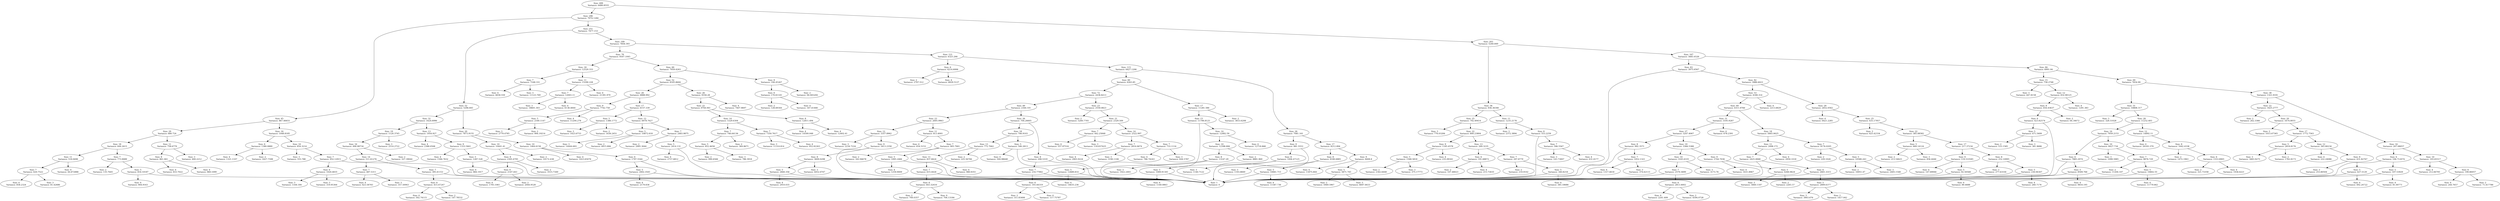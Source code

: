 DIGRAPH G {
"Size: 499\nVariance: 6480.8555" -> "Size: 296\nVariance: 7074.1284" L=0;
"Size: 499\nVariance: 6480.8555" -> "Size: 203\nVariance: 5240.849" L=0;
"Size: 296\nVariance: 7074.1284" -> "Size: 45\nVariance: 867.46655" L=1;
"Size: 296\nVariance: 7074.1284" -> "Size: 251\nVariance: 7477.153" L=1;
"Size: 45\nVariance: 867.46655" -> "Size: 29\nVariance: 680.724" L=2;
"Size: 45\nVariance: 867.46655" -> "Size: 16\nVariance: 1048.8185" L=2;
"Size: 29\nVariance: 680.724" -> "Size: 18\nVariance: 644.2615" L=3;
"Size: 29\nVariance: 680.724" -> "Size: 11\nVariance: 758.6779" L=3;
"Size: 18\nVariance: 644.2615" -> "Size: 11\nVariance: 518.0498" L=4;
"Size: 18\nVariance: 644.2615" -> "Size: 7\nVariance: 773.9089" L=4;
"Size: 11\nVariance: 518.0498" -> "Size: 7\nVariance: 620.7522" L=5;
"Size: 11\nVariance: 518.0498" -> "Size: 4\nVariance: 44.672886" L=5;
"Size: 7\nVariance: 620.7522" -> "Size: 3\nVariance: 81.42686" L=6;
"Size: 7\nVariance: 620.7522" -> "Size: 4\nVariance: 858.2324" L=6;
"Size: 7\nVariance: 773.9089" -> "Size: 5\nVariance: 816.10187" L=5;
"Size: 7\nVariance: 773.9089" -> "Size: 2\nVariance: 135.7645" L=5;
"Size: 5\nVariance: 816.10187" -> "Size: 1\nVariance: 0" L=6;
"Size: 5\nVariance: 816.10187" -> "Size: 4\nVariance: 904.9163" L=6;
"Size: 11\nVariance: 758.6779" -> "Size: 8\nVariance: 861.061" L=4;
"Size: 11\nVariance: 758.6779" -> "Size: 3\nVariance: 400.2212" L=4;
"Size: 8\nVariance: 861.061" -> "Size: 4\nVariance: 969.1099" L=5;
"Size: 8\nVariance: 861.061" -> "Size: 4\nVariance: 833.7022" L=5;
"Size: 16\nVariance: 1048.8185" -> "Size: 10\nVariance: 854.3214" L=3;
"Size: 16\nVariance: 1048.8185" -> "Size: 6\nVariance: 1380.0889" L=3;
"Size: 10\nVariance: 854.3214" -> "Size: 3\nVariance: 555.788" L=4;
"Size: 10\nVariance: 854.3214" -> "Size: 7\nVariance: 952.12915" L=4;
"Size: 7\nVariance: 952.12915" -> "Size: 6\nVariance: 1020.4835" L=5;
"Size: 7\nVariance: 952.12915" -> "Size: 1\nVariance: 0" L=5;
"Size: 6\nVariance: 1020.4835" -> "Size: 3\nVariance: 1164.184" L=6;
"Size: 6\nVariance: 1020.4835" -> "Size: 3\nVariance: 319.95364" L=6;
"Size: 6\nVariance: 1380.0889" -> "Size: 4\nVariance: 1321.1107" L=4;
"Size: 6\nVariance: 1380.0889" -> "Size: 2\nVariance: 1627.7598" L=4;
"Size: 251\nVariance: 7477.153" -> "Size: 199\nVariance: 7856.393" L=2;
"Size: 251\nVariance: 7477.153" -> "Size: 52\nVariance: 5296.845" L=2;
"Size: 199\nVariance: 7856.393" -> "Size: 121\nVariance: 6325.266" L=3;
"Size: 199\nVariance: 7856.393" -> "Size: 78\nVariance: 9507.1045" L=3;
"Size: 121\nVariance: 6325.266" -> "Size: 115\nVariance: 6427.1206" L=4;
"Size: 121\nVariance: 6325.266" -> "Size: 6\nVariance: 4214.6006" L=4;
"Size: 115\nVariance: 6427.1206" -> "Size: 89\nVariance: 6263.85" L=5;
"Size: 115\nVariance: 6427.1206" -> "Size: 26\nVariance: 7081.161" L=5;
"Size: 89\nVariance: 6263.85" -> "Size: 72\nVariance: 2436.8213" L=6;
"Size: 89\nVariance: 6263.85" -> "Size: 17\nVariance: 11281.586" L=6;
"Size: 72\nVariance: 2436.8213" -> "Size: 49\nVariance: 2344.101" L=7;
"Size: 72\nVariance: 2436.8213" -> "Size: 23\nVariance: 2559.0823" L=7;
"Size: 49\nVariance: 2344.101" -> "Size: 23\nVariance: 2695.9963" L=8;
"Size: 49\nVariance: 2344.101" -> "Size: 26\nVariance: 704.26605" L=8;
"Size: 23\nVariance: 2695.9963" -> "Size: 11\nVariance: 813.4001" L=9;
"Size: 23\nVariance: 2695.9963" -> "Size: 12\nVariance: 3357.8962" L=9;
"Size: 11\nVariance: 813.4001" -> "Size: 4\nVariance: 654.5153" L=10;
"Size: 11\nVariance: 813.4001" -> "Size: 7\nVariance: 905.7901" L=10;
"Size: 7\nVariance: 905.7901" -> "Size: 5\nVariance: 1095.2466" L=11;
"Size: 7\nVariance: 905.7901" -> "Size: 2\nVariance: 342.94678" L=11;
"Size: 5\nVariance: 1095.2466" -> "Size: 1\nVariance: 0" L=12;
"Size: 5\nVariance: 1095.2466" -> "Size: 4\nVariance: 1259.9009" L=12;
"Size: 12\nVariance: 3357.8962" -> "Size: 3\nVariance: 2234.7224" L=10;
"Size: 12\nVariance: 3357.8962" -> "Size: 9\nVariance: 3413.2358" L=10;
"Size: 9\nVariance: 3413.2358" -> "Size: 8\nVariance: 3609.0298" L=11;
"Size: 9\nVariance: 3413.2358" -> "Size: 1\nVariance: 0" L=11;
"Size: 8\nVariance: 3609.0298" -> "Size: 3\nVariance: 4452.0747" L=12;
"Size: 8\nVariance: 3609.0298" -> "Size: 5\nVariance: 2840.356" L=12;
"Size: 5\nVariance: 2840.356" -> "Size: 1\nVariance: 0" L=13;
"Size: 5\nVariance: 2840.356" -> "Size: 4\nVariance: 2910.035" L=13;
"Size: 26\nVariance: 704.26605" -> "Size: 8\nVariance: 208.5319" L=9;
"Size: 26\nVariance: 704.26605" -> "Size: 18\nVariance: 706.9103" L=9;
"Size: 8\nVariance: 208.5319" -> "Size: 1\nVariance: 0" L=10;
"Size: 8\nVariance: 208.5319" -> "Size: 7\nVariance: 216.77902" L=10;
"Size: 7\nVariance: 216.77902" -> "Size: 6\nVariance: 193.44319" L=11;
"Size: 7\nVariance: 216.77902" -> "Size: 1\nVariance: 0" L=11;
"Size: 6\nVariance: 193.44319" -> "Size: 2\nVariance: 311.83408" L=12;
"Size: 6\nVariance: 193.44319" -> "Size: 4\nVariance: 117.75787" L=12;
"Size: 18\nVariance: 706.9103" -> "Size: 13\nVariance: 772.7062" L=10;
"Size: 18\nVariance: 706.9103" -> "Size: 5\nVariance: 546.2813" L=10;
"Size: 13\nVariance: 772.7062" -> "Size: 2\nVariance: 225.56706" L=11;
"Size: 13\nVariance: 772.7062" -> "Size: 11\nVariance: 837.8424" L=11;
"Size: 11\nVariance: 837.8424" -> "Size: 4\nVariance: 980.9351" L=12;
"Size: 11\nVariance: 837.8424" -> "Size: 7\nVariance: 615.4426" L=12;
"Size: 7\nVariance: 615.4426" -> "Size: 1\nVariance: 0" L=13;
"Size: 7\nVariance: 615.4426" -> "Size: 6\nVariance: 643.32416" L=13;
"Size: 6\nVariance: 643.32416" -> "Size: 2\nVariance: 700.0357" L=14;
"Size: 6\nVariance: 643.32416" -> "Size: 4\nVariance: 704.13184" L=14;
"Size: 5\nVariance: 546.2813" -> "Size: 1\nVariance: 0" L=11;
"Size: 5\nVariance: 546.2813" -> "Size: 4\nVariance: 504.98648" L=11;
"Size: 23\nVariance: 2559.0823" -> "Size: 2\nVariance: 5200.7705" L=8;
"Size: 23\nVariance: 2559.0823" -> "Size: 21\nVariance: 2329.509" L=8;
"Size: 21\nVariance: 2329.509" -> "Size: 7\nVariance: 442.25848" L=9;
"Size: 21\nVariance: 2329.509" -> "Size: 14\nVariance: 2522.997" L=9;
"Size: 7\nVariance: 442.25848" -> "Size: 3\nVariance: 118.837425" L=10;
"Size: 7\nVariance: 442.25848" -> "Size: 4\nVariance: 557.97516" L=10;
"Size: 14\nVariance: 2522.997" -> "Size: 7\nVariance: 733.1116" L=10;
"Size: 14\nVariance: 2522.997" -> "Size: 7\nVariance: 2816.0674" L=10;
"Size: 7\nVariance: 733.1116" -> "Size: 3\nVariance: 826.5787" L=11;
"Size: 7\nVariance: 733.1116" -> "Size: 4\nVariance: 786.74243" L=11;
"Size: 7\nVariance: 2816.0674" -> "Size: 3\nVariance: 3190.1106" L=11;
"Size: 7\nVariance: 2816.0674" -> "Size: 4\nVariance: 2903.9224" L=11;
"Size: 17\nVariance: 11281.586" -> "Size: 2\nVariance: 3653.6208" L=7;
"Size: 17\nVariance: 11281.586" -> "Size: 15\nVariance: 11796.8125" L=7;
"Size: 15\nVariance: 11796.8125" -> "Size: 14\nVariance: 12082.59" L=8;
"Size: 15\nVariance: 11796.8125" -> "Size: 1\nVariance: 0" L=8;
"Size: 14\nVariance: 12082.59" -> "Size: 10\nVariance: 12398.806" L=9;
"Size: 14\nVariance: 12082.59" -> "Size: 4\nVariance: 12718.868" L=9;
"Size: 10\nVariance: 12398.806" -> "Size: 2\nVariance: 8881.969" L=10;
"Size: 10\nVariance: 12398.806" -> "Size: 8\nVariance: 13147.29" L=10;
"Size: 8\nVariance: 13147.29" -> "Size: 5\nVariance: 12689.814" L=11;
"Size: 8\nVariance: 13147.29" -> "Size: 3\nVariance: 1922.2493" L=11;
"Size: 5\nVariance: 12689.814" -> "Size: 4\nVariance: 14635.236" L=12;
"Size: 5\nVariance: 12689.814" -> "Size: 1\nVariance: 0" L=12;
"Size: 26\nVariance: 7081.161" -> "Size: 9\nVariance: 981.5553" L=6;
"Size: 26\nVariance: 7081.161" -> "Size: 17\nVariance: 8212.894" L=6;
"Size: 9\nVariance: 981.5553" -> "Size: 8\nVariance: 1004.47125" L=7;
"Size: 9\nVariance: 981.5553" -> "Size: 1\nVariance: 0" L=7;
"Size: 8\nVariance: 1004.47125" -> "Size: 3\nVariance: 1140.7122" L=8;
"Size: 8\nVariance: 1004.47125" -> "Size: 5\nVariance: 1009.91345" L=8;
"Size: 5\nVariance: 1009.91345" -> "Size: 1\nVariance: 0" L=9;
"Size: 5\nVariance: 1009.91345" -> "Size: 4\nVariance: 1140.0863" L=9;
"Size: 17\nVariance: 8212.894" -> "Size: 8\nVariance: 8180.6885" L=7;
"Size: 17\nVariance: 8212.894" -> "Size: 9\nVariance: 8408.8" L=7;
"Size: 8\nVariance: 8180.6885" -> "Size: 3\nVariance: 1193.8849" L=8;
"Size: 8\nVariance: 8180.6885" -> "Size: 5\nVariance: 10061.715" L=8;
"Size: 5\nVariance: 10061.715" -> "Size: 1\nVariance: 0" L=9;
"Size: 5\nVariance: 10061.715" -> "Size: 4\nVariance: 11587.736" L=9;
"Size: 9\nVariance: 8408.8" -> "Size: 4\nVariance: 11875.844" L=8;
"Size: 9\nVariance: 8408.8" -> "Size: 5\nVariance: 5871.745" L=8;
"Size: 5\nVariance: 5871.745" -> "Size: 2\nVariance: 5949.5967" L=9;
"Size: 5\nVariance: 5871.745" -> "Size: 3\nVariance: 6697.8433" L=9;
"Size: 6\nVariance: 4214.6006" -> "Size: 4\nVariance: 4829.5127" L=5;
"Size: 6\nVariance: 4214.6006" -> "Size: 2\nVariance: 2707.512" L=5;
"Size: 78\nVariance: 9507.1045" -> "Size: 60\nVariance: 7959.4263" L=4;
"Size: 78\nVariance: 9507.1045" -> "Size: 18\nVariance: 12520.333" L=4;
"Size: 60\nVariance: 7959.4263" -> "Size: 8\nVariance: 194.45267" L=5;
"Size: 60\nVariance: 7959.4263" -> "Size: 52\nVariance: 8165.8604" L=5;
"Size: 8\nVariance: 194.45267" -> "Size: 6\nVariance: 170.61145" L=6;
"Size: 8\nVariance: 194.45267" -> "Size: 2\nVariance: 94.045204" L=6;
"Size: 6\nVariance: 170.61145" -> "Size: 4\nVariance: 167.41466" L=7;
"Size: 6\nVariance: 170.61145" -> "Size: 2\nVariance: 128.69344" L=7;
"Size: 52\nVariance: 8165.8604" -> "Size: 26\nVariance: 6888.992" L=6;
"Size: 52\nVariance: 8165.8604" -> "Size: 26\nVariance: 9356.28" L=6;
"Size: 26\nVariance: 6888.992" -> "Size: 17\nVariance: 6157.339" L=7;
"Size: 26\nVariance: 6888.992" -> "Size: 9\nVariance: 7742.758" L=7;
"Size: 17\nVariance: 6157.339" -> "Size: 12\nVariance: 6978.7627" L=8;
"Size: 17\nVariance: 6157.339" -> "Size: 5\nVariance: 1386.1772" L=8;
"Size: 12\nVariance: 6978.7627" -> "Size: 5\nVariance: 10872.618" L=9;
"Size: 12\nVariance: 6978.7627" -> "Size: 7\nVariance: 2483.9875" L=9;
"Size: 5\nVariance: 10872.618" -> "Size: 3\nVariance: 14444.693" L=10;
"Size: 5\nVariance: 10872.618" -> "Size: 2\nVariance: 4915.806" L=10;
"Size: 7\nVariance: 2483.9875" -> "Size: 5\nVariance: 2414.131" L=10;
"Size: 7\nVariance: 2483.9875" -> "Size: 2\nVariance: 2995.3044" L=10;
"Size: 5\nVariance: 2414.131" -> "Size: 1\nVariance: 0" L=11;
"Size: 5\nVariance: 2414.131" -> "Size: 4\nVariance: 2757.6812" L=11;
"Size: 5\nVariance: 1386.1772" -> "Size: 2\nVariance: 1636.2451" L=9;
"Size: 5\nVariance: 1386.1772" -> "Size: 3\nVariance: 1023.6733" L=9;
"Size: 9\nVariance: 7742.758" -> "Size: 5\nVariance: 2160.1147" L=8;
"Size: 9\nVariance: 7742.758" -> "Size: 4\nVariance: 11204.278" L=8;
"Size: 5\nVariance: 2160.1147" -> "Size: 2\nVariance: 994.19214" L=9;
"Size: 5\nVariance: 2160.1147" -> "Size: 3\nVariance: 2779.4785" L=9;
"Size: 26\nVariance: 9356.28" -> "Size: 4\nVariance: 7407.9697" L=7;
"Size: 26\nVariance: 9356.28" -> "Size: 22\nVariance: 9744.941" L=7;
"Size: 22\nVariance: 9744.941" -> "Size: 14\nVariance: 5329.6304" L=8;
"Size: 22\nVariance: 9744.941" -> "Size: 8\nVariance: 12811.494" L=8;
"Size: 14\nVariance: 5329.6304" -> "Size: 7\nVariance: 746.64136" L=9;
"Size: 14\nVariance: 5329.6304" -> "Size: 7\nVariance: 7350.7617" L=9;
"Size: 7\nVariance: 746.64136" -> "Size: 5\nVariance: 852.4658" L=10;
"Size: 7\nVariance: 746.64136" -> "Size: 2\nVariance: 364.8671" L=10;
"Size: 5\nVariance: 852.4658" -> "Size: 2\nVariance: 990.6566" L=11;
"Size: 5\nVariance: 852.4658" -> "Size: 3\nVariance: 786.3918" L=11;
"Size: 7\nVariance: 7350.7617" -> "Size: 3\nVariance: 11314.814" L=10;
"Size: 7\nVariance: 7350.7617" -> "Size: 4\nVariance: 952.82263" L=10;
"Size: 8\nVariance: 12811.494" -> "Size: 4\nVariance: 12402.41" L=9;
"Size: 8\nVariance: 12811.494" -> "Size: 4\nVariance: 14500.048" L=9;
"Size: 18\nVariance: 12520.333" -> "Size: 11\nVariance: 15290.228" L=5;
"Size: 18\nVariance: 12520.333" -> "Size: 7\nVariance: 7248.331" L=5;
"Size: 11\nVariance: 15290.228" -> "Size: 7\nVariance: 12003.11" L=6;
"Size: 11\nVariance: 15290.228" -> "Size: 4\nVariance: 21391.979" L=6;
"Size: 7\nVariance: 12003.11" -> "Size: 4\nVariance: 6138.4844" L=7;
"Size: 7\nVariance: 12003.11" -> "Size: 3\nVariance: 18601.303" L=7;
"Size: 7\nVariance: 7248.331" -> "Size: 4\nVariance: 4658.559" L=6;
"Size: 7\nVariance: 7248.331" -> "Size: 3\nVariance: 11123.769" L=6;
"Size: 52\nVariance: 5296.845" -> "Size: 32\nVariance: 1624.6996" L=3;
"Size: 52\nVariance: 5296.845" -> "Size: 20\nVariance: 7873.9155" L=3;
"Size: 32\nVariance: 1624.6996" -> "Size: 19\nVariance: 1120.3745" L=4;
"Size: 32\nVariance: 1624.6996" -> "Size: 13\nVariance: 1954.927" L=4;
"Size: 19\nVariance: 1120.3745" -> "Size: 3\nVariance: 2514.2722" L=5;
"Size: 19\nVariance: 1120.3745" -> "Size: 16\nVariance: 490.99734" L=5;
"Size: 16\nVariance: 490.99734" -> "Size: 14\nVariance: 511.61276" L=6;
"Size: 16\nVariance: 490.99734" -> "Size: 2\nVariance: 327.39044" L=6;
"Size: 14\nVariance: 511.61276" -> "Size: 7\nVariance: 395.41153" L=7;
"Size: 14\nVariance: 511.61276" -> "Size: 7\nVariance: 487.5311" L=7;
"Size: 7\nVariance: 395.41153" -> "Size: 1\nVariance: 0" L=8;
"Size: 7\nVariance: 395.41153" -> "Size: 6\nVariance: 415.47247" L=8;
"Size: 6\nVariance: 415.47247" -> "Size: 4\nVariance: 502.74115" L=9;
"Size: 6\nVariance: 415.47247" -> "Size: 2\nVariance: 147.78532" L=9;
"Size: 7\nVariance: 487.5311" -> "Size: 3\nVariance: 357.50943" L=8;
"Size: 7\nVariance: 487.5311" -> "Size: 4\nVariance: 623.58765" L=8;
"Size: 13\nVariance: 1954.927" -> "Size: 9\nVariance: 1333.5841" L=5;
"Size: 13\nVariance: 1954.927" -> "Size: 4\nVariance: 2388.0508" L=5;
"Size: 9\nVariance: 1333.5841" -> "Size: 5\nVariance: 1287.528" L=6;
"Size: 9\nVariance: 1333.5841" -> "Size: 4\nVariance: 1584.7632" L=6;
"Size: 5\nVariance: 1287.528" -> "Size: 4\nVariance: 884.1917" L=7;
"Size: 5\nVariance: 1287.528" -> "Size: 1\nVariance: 0" L=7;
"Size: 20\nVariance: 7873.9155" -> "Size: 10\nVariance: 1464.6158" L=4;
"Size: 20\nVariance: 7873.9155" -> "Size: 10\nVariance: 10441.41" L=4;
"Size: 10\nVariance: 1464.6158" -> "Size: 4\nVariance: 1023.65076" L=5;
"Size: 10\nVariance: 1464.6158" -> "Size: 6\nVariance: 1797.5544" L=5;
"Size: 6\nVariance: 1797.5544" -> "Size: 5\nVariance: 2002.3545" L=6;
"Size: 6\nVariance: 1797.5544" -> "Size: 1\nVariance: 0" L=6;
"Size: 5\nVariance: 2002.3545" -> "Size: 1\nVariance: 0" L=7;
"Size: 5\nVariance: 2002.3545" -> "Size: 4\nVariance: 2179.836" L=7;
"Size: 10\nVariance: 10441.41" -> "Size: 2\nVariance: 10172.438" L=5;
"Size: 10\nVariance: 10441.41" -> "Size: 8\nVariance: 2305.4795" L=5;
"Size: 8\nVariance: 2305.4795" -> "Size: 6\nVariance: 2147.443" L=6;
"Size: 8\nVariance: 2305.4795" -> "Size: 2\nVariance: 3515.7349" L=6;
"Size: 6\nVariance: 2147.443" -> "Size: 2\nVariance: 2044.9528" L=7;
"Size: 6\nVariance: 2147.443" -> "Size: 4\nVariance: 1795.1061" L=7;
"Size: 203\nVariance: 5240.849" -> "Size: 36\nVariance: 936.36346" L=1;
"Size: 203\nVariance: 5240.849" -> "Size: 167\nVariance: 5683.4526" L=1;
"Size: 36\nVariance: 936.36346" -> "Size: 25\nVariance: 792.49414" L=2;
"Size: 36\nVariance: 936.36346" -> "Size: 11\nVariance: 1235.2178" L=2;
"Size: 25\nVariance: 792.49414" -> "Size: 22\nVariance: 800.23804" L=3;
"Size: 25\nVariance: 792.49414" -> "Size: 3\nVariance: 776.03284" L=3;
"Size: 22\nVariance: 800.23804" -> "Size: 9\nVariance: 1185.4578" L=4;
"Size: 22\nVariance: 800.23804" -> "Size: 13\nVariance: 269.3235" L=4;
"Size: 9\nVariance: 1185.4578" -> "Size: 5\nVariance: 1568.5818" L=5;
"Size: 9\nVariance: 1185.4578" -> "Size: 4\nVariance: 235.09341" L=5;
"Size: 5\nVariance: 1568.5818" -> "Size: 2\nVariance: 2342.6448" L=6;
"Size: 5\nVariance: 1568.5818" -> "Size: 3\nVariance: 375.17773" L=6;
"Size: 13\nVariance: 269.3235" -> "Size: 6\nVariance: 191.68872" L=5;
"Size: 13\nVariance: 269.3235" -> "Size: 7\nVariance: 297.8779" L=5;
"Size: 6\nVariance: 191.68872" -> "Size: 2\nVariance: 107.48023" L=6;
"Size: 6\nVariance: 191.68872" -> "Size: 4\nVariance: 215.73035" L=6;
"Size: 7\nVariance: 297.8779" -> "Size: 5\nVariance: 340.8218" L=6;
"Size: 7\nVariance: 297.8779" -> "Size: 2\nVariance: 219.9102" L=6;
"Size: 5\nVariance: 340.8218" -> "Size: 1\nVariance: 0" L=7;
"Size: 5\nVariance: 340.8218" -> "Size: 4\nVariance: 385.18686" L=7;
"Size: 11\nVariance: 1235.2178" -> "Size: 3\nVariance: 2372.3894" L=3;
"Size: 11\nVariance: 1235.2178" -> "Size: 8\nVariance: 553.2259" L=3;
"Size: 8\nVariance: 553.2259" -> "Size: 7\nVariance: 596.5567" L=4;
"Size: 8\nVariance: 553.2259" -> "Size: 1\nVariance: 0" L=4;
"Size: 7\nVariance: 596.5567" -> "Size: 3\nVariance: 143.73007" L=5;
"Size: 7\nVariance: 596.5567" -> "Size: 4\nVariance: 631.6177" L=5;
"Size: 167\nVariance: 5683.4526" -> "Size: 83\nVariance: 3975.6567" L=2;
"Size: 167\nVariance: 5683.4526" -> "Size: 84\nVariance: 6991.04" L=2;
"Size: 83\nVariance: 3975.6567" -> "Size: 82\nVariance: 3986.6023" L=3;
"Size: 83\nVariance: 3975.6567" -> "Size: 1\nVariance: 0" L=3;
"Size: 82\nVariance: 3986.6023" -> "Size: 29\nVariance: 2652.0562" L=4;
"Size: 82\nVariance: 3986.6023" -> "Size: 53\nVariance: 4180.314" L=4;
"Size: 29\nVariance: 2652.0562" -> "Size: 25\nVariance: 435.17957" L=5;
"Size: 29\nVariance: 2652.0562" -> "Size: 4\nVariance: 6421.2285" L=5;
"Size: 25\nVariance: 435.17957" -> "Size: 22\nVariance: 385.08582" L=6;
"Size: 25\nVariance: 435.17957" -> "Size: 3\nVariance: 625.42334" L=6;
"Size: 22\nVariance: 385.08582" -> "Size: 17\nVariance: 217.37234" L=7;
"Size: 22\nVariance: 385.08582" -> "Size: 5\nVariance: 669.14124" L=7;
"Size: 17\nVariance: 217.37234" -> "Size: 9\nVariance: 119.533585" L=8;
"Size: 17\nVariance: 217.37234" -> "Size: 8\nVariance: 252.10995" L=8;
"Size: 9\nVariance: 119.533585" -> "Size: 5\nVariance: 92.50568" L=9;
"Size: 9\nVariance: 119.533585" -> "Size: 4\nVariance: 147.89946" L=9;
"Size: 5\nVariance: 92.50568" -> "Size: 1\nVariance: 0" L=10;
"Size: 5\nVariance: 92.50568" -> "Size: 4\nVariance: 89.4688" L=10;
"Size: 8\nVariance: 252.10995" -> "Size: 5\nVariance: 230.94307" L=9;
"Size: 8\nVariance: 252.10995" -> "Size: 3\nVariance: 277.63104" L=9;
"Size: 5\nVariance: 230.94307" -> "Size: 1\nVariance: 0" L=10;
"Size: 5\nVariance: 230.94307" -> "Size: 4\nVariance: 260.7176" L=10;
"Size: 5\nVariance: 669.14124" -> "Size: 2\nVariance: 213.54625" L=8;
"Size: 5\nVariance: 669.14124" -> "Size: 3\nVariance: 856.4446" L=8;
"Size: 53\nVariance: 4180.314" -> "Size: 4\nVariance: 2213.6829" L=5;
"Size: 53\nVariance: 4180.314" -> "Size: 49\nVariance: 4311.9766" L=5;
"Size: 49\nVariance: 4311.9766" -> "Size: 18\nVariance: 5845.0625" L=6;
"Size: 49\nVariance: 4311.9766" -> "Size: 31\nVariance: 3195.9287" L=6;
"Size: 18\nVariance: 5845.0625" -> "Size: 11\nVariance: 2498.172" L=7;
"Size: 18\nVariance: 5845.0625" -> "Size: 7\nVariance: 9176.0205" L=7;
"Size: 11\nVariance: 2498.172" -> "Size: 4\nVariance: 2950.3318" L=8;
"Size: 11\nVariance: 2498.172" -> "Size: 7\nVariance: 2425.0068" L=8;
"Size: 7\nVariance: 2425.0068" -> "Size: 1\nVariance: 0" L=9;
"Size: 7\nVariance: 2425.0068" -> "Size: 6\nVariance: 2601.3315" L=9;
"Size: 6\nVariance: 2601.3315" -> "Size: 1\nVariance: 0" L=10;
"Size: 6\nVariance: 2601.3315" -> "Size: 5\nVariance: 2899.6377" L=10;
"Size: 5\nVariance: 2899.6377" -> "Size: 3\nVariance: 3903.676" L=11;
"Size: 5\nVariance: 2899.6377" -> "Size: 2\nVariance: 1417.042" L=11;
"Size: 7\nVariance: 9176.0205" -> "Size: 2\nVariance: 229.1026" L=8;
"Size: 7\nVariance: 9176.0205" -> "Size: 5\nVariance: 10588.243" L=8;
"Size: 5\nVariance: 10588.243" -> "Size: 3\nVariance: 2405.1548" L=9;
"Size: 5\nVariance: 10588.243" -> "Size: 2\nVariance: 16951.47" L=9;
"Size: 31\nVariance: 3195.9287" -> "Size: 27\nVariance: 3247.4067" L=7;
"Size: 31\nVariance: 3195.9287" -> "Size: 4\nVariance: 678.2391" L=7;
"Size: 27\nVariance: 3247.4067" -> "Size: 19\nVariance: 3366.5388" L=8;
"Size: 27\nVariance: 3247.4067" -> "Size: 8\nVariance: 992.3571" L=8;
"Size: 19\nVariance: 3366.5388" -> "Size: 10\nVariance: 3165.6335" L=9;
"Size: 19\nVariance: 3366.5388" -> "Size: 9\nVariance: 3744.7036" L=9;
"Size: 10\nVariance: 3165.6335" -> "Size: 7\nVariance: 2579.3699" L=10;
"Size: 10\nVariance: 3165.6335" -> "Size: 3\nVariance: 3173.76" L=10;
"Size: 7\nVariance: 2579.3699" -> "Size: 1\nVariance: 0" L=11;
"Size: 7\nVariance: 2579.3699" -> "Size: 6\nVariance: 2813.4602" L=11;
"Size: 6\nVariance: 2813.4602" -> "Size: 4\nVariance: 2241.409" L=12;
"Size: 6\nVariance: 2813.4602" -> "Size: 2\nVariance: 4594.0728" L=12;
"Size: 9\nVariance: 3744.7036" -> "Size: 5\nVariance: 4260.9624" L=10;
"Size: 9\nVariance: 3744.7036" -> "Size: 4\nVariance: 1631.8967" L=10;
"Size: 5\nVariance: 4260.9624" -> "Size: 2\nVariance: 2265.57" L=11;
"Size: 5\nVariance: 4260.9624" -> "Size: 3\nVariance: 5660.1187" L=11;
"Size: 8\nVariance: 992.3571" -> "Size: 7\nVariance: 1052.1321" L=9;
"Size: 8\nVariance: 992.3571" -> "Size: 1\nVariance: 0" L=9;
"Size: 7\nVariance: 1052.1321" -> "Size: 4\nVariance: 1317.4618" L=10;
"Size: 7\nVariance: 1052.1321" -> "Size: 3\nVariance: 374.62115" L=10;
"Size: 84\nVariance: 6991.04" -> "Size: 15\nVariance: 758.2748" L=3;
"Size: 84\nVariance: 6991.04" -> "Size: 69\nVariance: 7654.99" L=3;
"Size: 15\nVariance: 758.2748" -> "Size: 3\nVariance: 447.8158" L=4;
"Size: 15\nVariance: 758.2748" -> "Size: 12\nVariance: 832.90125" L=4;
"Size: 12\nVariance: 832.90125" -> "Size: 8\nVariance: 454.43637" L=5;
"Size: 12\nVariance: 832.90125" -> "Size: 4\nVariance: 1291.383" L=5;
"Size: 8\nVariance: 454.43637" -> "Size: 2\nVariance: 64.34672" L=6;
"Size: 8\nVariance: 454.43637" -> "Size: 6\nVariance: 423.82574" L=6;
"Size: 6\nVariance: 423.82574" -> "Size: 5\nVariance: 471.5409" L=7;
"Size: 6\nVariance: 423.82574" -> "Size: 1\nVariance: 0" L=7;
"Size: 5\nVariance: 471.5409" -> "Size: 2\nVariance: 533.1585" L=8;
"Size: 5\nVariance: 471.5409" -> "Size: 3\nVariance: 381.9686" L=8;
"Size: 69\nVariance: 7654.99" -> "Size: 31\nVariance: 10808.317" L=4;
"Size: 69\nVariance: 7654.99" -> "Size: 38\nVariance: 1321.9191" L=4;
"Size: 31\nVariance: 10808.317" -> "Size: 3\nVariance: 328.51028" L=5;
"Size: 31\nVariance: 10808.317" -> "Size: 28\nVariance: 11252.405" L=5;
"Size: 28\nVariance: 11252.405" -> "Size: 16\nVariance: 7959.2153" L=6;
"Size: 28\nVariance: 11252.405" -> "Size: 12\nVariance: 14892.11" L=6;
"Size: 16\nVariance: 7959.2153" -> "Size: 6\nVariance: 7885.2974" L=7;
"Size: 16\nVariance: 7959.2153" -> "Size: 10\nVariance: 8427.734" L=7;
"Size: 6\nVariance: 7885.2974" -> "Size: 1\nVariance: 0" L=8;
"Size: 6\nVariance: 7885.2974" -> "Size: 5\nVariance: 8509.766" L=8;
"Size: 5\nVariance: 8509.766" -> "Size: 1\nVariance: 0" L=9;
"Size: 5\nVariance: 8509.766" -> "Size: 4\nVariance: 9816.195" L=9;
"Size: 10\nVariance: 8427.734" -> "Size: 3\nVariance: 1099.5985" L=8;
"Size: 10\nVariance: 8427.734" -> "Size: 7\nVariance: 9876.729" L=8;
"Size: 7\nVariance: 9876.729" -> "Size: 2\nVariance: 11204.107" L=9;
"Size: 7\nVariance: 9876.729" -> "Size: 5\nVariance: 10602.55" L=9;
"Size: 5\nVariance: 10602.55" -> "Size: 1\nVariance: 0" L=10;
"Size: 5\nVariance: 10602.55" -> "Size: 4\nVariance: 11779.662" L=10;
"Size: 12\nVariance: 14892.11" -> "Size: 4\nVariance: 26183.379" L=7;
"Size: 12\nVariance: 14892.11" -> "Size: 8\nVariance: 1642.4338" L=7;
"Size: 8\nVariance: 1642.4338" -> "Size: 2\nVariance: 1472.1963" L=8;
"Size: 8\nVariance: 1642.4338" -> "Size: 6\nVariance: 1553.8905" L=8;
"Size: 6\nVariance: 1553.8905" -> "Size: 2\nVariance: 321.73358" L=9;
"Size: 6\nVariance: 1553.8905" -> "Size: 4\nVariance: 1936.6221" L=9;
"Size: 38\nVariance: 1321.9191" -> "Size: 16\nVariance: 207.08057" L=5;
"Size: 38\nVariance: 1321.9191" -> "Size: 22\nVariance: 1625.2777" L=5;
"Size: 16\nVariance: 207.08057" -> "Size: 6\nVariance: 106.712074" L=6;
"Size: 16\nVariance: 207.08057" -> "Size: 10\nVariance: 193.65517" L=6;
"Size: 6\nVariance: 106.712074" -> "Size: 1\nVariance: 0" L=7;
"Size: 6\nVariance: 106.712074" -> "Size: 5\nVariance: 107.53929" L=7;
"Size: 5\nVariance: 107.53929" -> "Size: 1\nVariance: 0" L=8;
"Size: 5\nVariance: 107.53929" -> "Size: 4\nVariance: 81.00771" L=8;
"Size: 10\nVariance: 193.65517" -> "Size: 4\nVariance: 212.84795" L=7;
"Size: 10\nVariance: 193.65517" -> "Size: 6\nVariance: 199.80057" L=7;
"Size: 6\nVariance: 199.80057" -> "Size: 4\nVariance: 244.7657" L=8;
"Size: 6\nVariance: 199.80057" -> "Size: 2\nVariance: 71.417786" L=8;
"Size: 22\nVariance: 1625.2777" -> "Size: 20\nVariance: 1674.8055" L=6;
"Size: 22\nVariance: 1625.2777" -> "Size: 2\nVariance: 262.3366" L=6;
"Size: 20\nVariance: 1674.8055" -> "Size: 3\nVariance: 1015.67365" L=7;
"Size: 20\nVariance: 1674.8055" -> "Size: 17\nVariance: 1772.7563" L=7;
"Size: 17\nVariance: 1772.7563" -> "Size: 12\nVariance: 365.80234" L=8;
"Size: 17\nVariance: 1772.7563" -> "Size: 5\nVariance: 2818.8176" L=8;
"Size: 12\nVariance: 365.80234" -> "Size: 8\nVariance: 431.82767" L=9;
"Size: 12\nVariance: 365.80234" -> "Size: 4\nVariance: 222.24086" L=9;
"Size: 8\nVariance: 431.82767" -> "Size: 3\nVariance: 253.80504" L=10;
"Size: 8\nVariance: 431.82767" -> "Size: 5\nVariance: 427.5129" L=10;
"Size: 5\nVariance: 427.5129" -> "Size: 1\nVariance: 0" L=11;
"Size: 5\nVariance: 427.5129" -> "Size: 4\nVariance: 492.24722" L=11;
"Size: 5\nVariance: 2818.8176" -> "Size: 3\nVariance: 3483.9275" L=9;
"Size: 5\nVariance: 2818.8176" -> "Size: 2\nVariance: 1762.8173" L=9;
}
